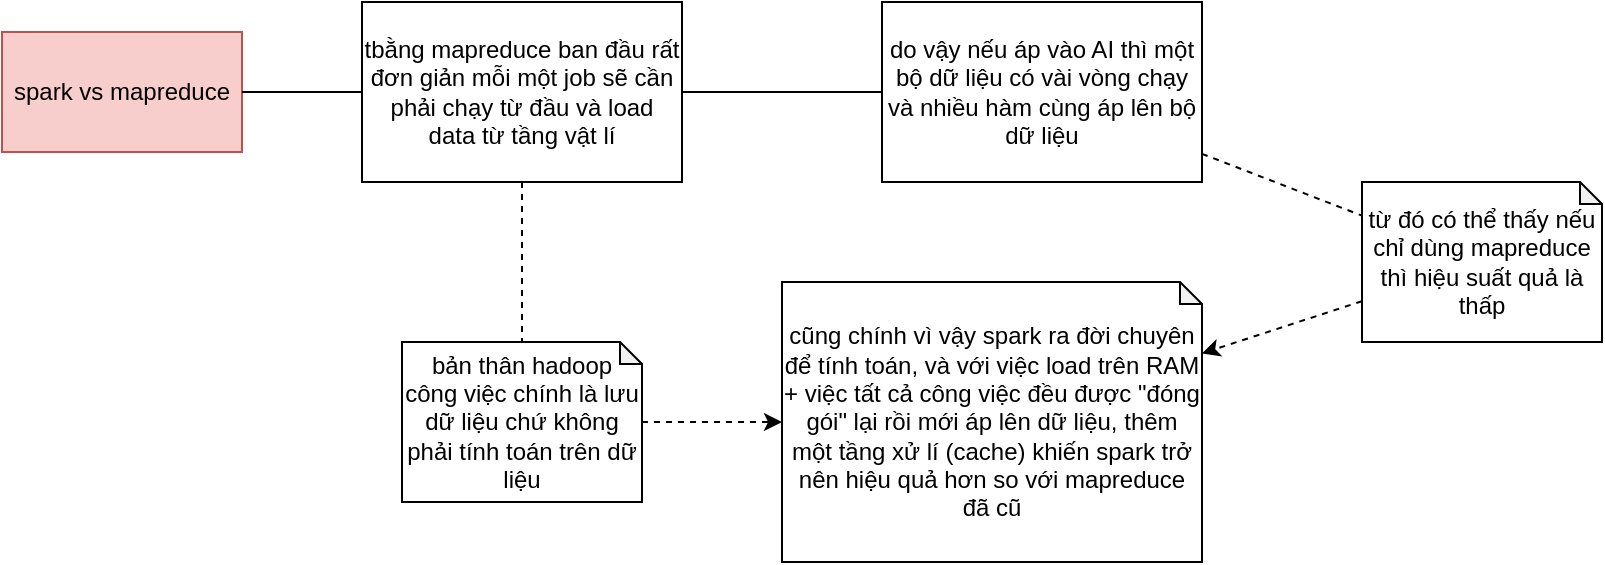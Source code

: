 <mxfile version="15.1.2" type="google" pages="5"><diagram id="J03y1dLQOgS6OXXZXEq_" name="general"><mxGraphModel dx="1422" dy="762" grid="1" gridSize="10" guides="1" tooltips="1" connect="1" arrows="1" fold="1" page="1" pageScale="1" pageWidth="850" pageHeight="1100" math="0" shadow="0"><root><mxCell id="0"/><mxCell id="1" parent="0"/><mxCell id="Kr_FGkrNyMaJazPMLRja-1" value="spark vs mapreduce" style="rounded=0;whiteSpace=wrap;html=1;fillColor=#f8cecc;strokeColor=#b85450;" parent="1" vertex="1"><mxGeometry x="10" y="35" width="120" height="60" as="geometry"/></mxCell><mxCell id="Kr_FGkrNyMaJazPMLRja-2" value="tbằng mapreduce ban đầu rất đơn giản mỗi một job sẽ cần phải chạy từ đầu và load data từ tầng vật lí" style="rounded=0;whiteSpace=wrap;html=1;" parent="1" vertex="1"><mxGeometry x="190" y="20" width="160" height="90" as="geometry"/></mxCell><mxCell id="Kr_FGkrNyMaJazPMLRja-3" value="do vậy nếu áp vào AI thì một bộ dữ liệu có vài vòng chạy và nhiều hàm cùng áp lên bộ dữ liệu" style="rounded=0;whiteSpace=wrap;html=1;" parent="1" vertex="1"><mxGeometry x="450" y="20" width="160" height="90" as="geometry"/></mxCell><mxCell id="Kr_FGkrNyMaJazPMLRja-4" value="từ đó có thể thấy nếu chỉ dùng mapreduce thì hiệu suất quả là thấp" style="shape=note;whiteSpace=wrap;html=1;backgroundOutline=1;darkOpacity=0.05;size=11;" parent="1" vertex="1"><mxGeometry x="690" y="110" width="120" height="80" as="geometry"/></mxCell><mxCell id="Kr_FGkrNyMaJazPMLRja-5" value="" style="endArrow=none;html=1;" parent="1" source="Kr_FGkrNyMaJazPMLRja-1" target="Kr_FGkrNyMaJazPMLRja-2" edge="1"><mxGeometry width="50" height="50" relative="1" as="geometry"><mxPoint x="470" y="350" as="sourcePoint"/><mxPoint x="520" y="300" as="targetPoint"/></mxGeometry></mxCell><mxCell id="Kr_FGkrNyMaJazPMLRja-6" value="" style="endArrow=none;html=1;" parent="1" source="Kr_FGkrNyMaJazPMLRja-2" target="Kr_FGkrNyMaJazPMLRja-3" edge="1"><mxGeometry width="50" height="50" relative="1" as="geometry"><mxPoint x="167.097" y="310" as="sourcePoint"/><mxPoint x="239.355" y="230" as="targetPoint"/></mxGeometry></mxCell><mxCell id="Kr_FGkrNyMaJazPMLRja-7" value="" style="endArrow=none;html=1;dashed=1;" parent="1" source="Kr_FGkrNyMaJazPMLRja-3" target="Kr_FGkrNyMaJazPMLRja-4" edge="1"><mxGeometry width="50" height="50" relative="1" as="geometry"><mxPoint x="360" y="185" as="sourcePoint"/><mxPoint x="470" y="185" as="targetPoint"/></mxGeometry></mxCell><mxCell id="Kr_FGkrNyMaJazPMLRja-8" value="bản thân hadoop công việc chính là lưu dữ liệu chứ không phải tính toán trên dữ liệu" style="shape=note;whiteSpace=wrap;html=1;backgroundOutline=1;darkOpacity=0.05;size=11;" parent="1" vertex="1"><mxGeometry x="210" y="190" width="120" height="80" as="geometry"/></mxCell><mxCell id="Kr_FGkrNyMaJazPMLRja-9" value="" style="endArrow=none;html=1;dashed=1;" parent="1" source="Kr_FGkrNyMaJazPMLRja-2" target="Kr_FGkrNyMaJazPMLRja-8" edge="1"><mxGeometry width="50" height="50" relative="1" as="geometry"><mxPoint x="595" y="185" as="sourcePoint"/><mxPoint x="700" y="185" as="targetPoint"/></mxGeometry></mxCell><mxCell id="Kr_FGkrNyMaJazPMLRja-10" value="cũng chính vì vậy spark ra đời chuyên để tính toán, và với việc load trên RAM + việc tất cả công việc đều được &quot;đóng gói&quot; lại rồi mới áp lên dữ liệu, thêm một tầng xử lí (cache) khiến spark trở nên hiệu quả hơn so với mapreduce đã cũ" style="shape=note;whiteSpace=wrap;html=1;backgroundOutline=1;darkOpacity=0.05;size=11;" parent="1" vertex="1"><mxGeometry x="400" y="160" width="210" height="140" as="geometry"/></mxCell><mxCell id="Kr_FGkrNyMaJazPMLRja-11" value="" style="endArrow=classic;html=1;dashed=1;endFill=1;" parent="1" source="Kr_FGkrNyMaJazPMLRja-4" target="Kr_FGkrNyMaJazPMLRja-10" edge="1"><mxGeometry width="50" height="50" relative="1" as="geometry"><mxPoint x="595" y="185" as="sourcePoint"/><mxPoint x="700" y="185" as="targetPoint"/></mxGeometry></mxCell><mxCell id="Kr_FGkrNyMaJazPMLRja-12" value="" style="endArrow=classic;html=1;dashed=1;endFill=1;" parent="1" source="Kr_FGkrNyMaJazPMLRja-8" target="Kr_FGkrNyMaJazPMLRja-10" edge="1"><mxGeometry width="50" height="50" relative="1" as="geometry"><mxPoint x="600" y="280" as="sourcePoint"/><mxPoint x="677.857" y="360" as="targetPoint"/></mxGeometry></mxCell></root></mxGraphModel></diagram><diagram id="wFaa6Eho_iTm2wMnnv2w" name="components"><mxGraphModel dx="1422" dy="762" grid="1" gridSize="10" guides="1" tooltips="1" connect="1" arrows="1" fold="1" page="1" pageScale="1" pageWidth="850" pageHeight="1100" math="0" shadow="0"><root><mxCell id="gVBBtlB23lEXb_1peoNy-0"/><mxCell id="gVBBtlB23lEXb_1peoNy-1" parent="gVBBtlB23lEXb_1peoNy-0"/><mxCell id="y3WzQJLud64BJgWiE2wc-0" value="&lt;div&gt;&lt;span&gt;+ cách để xử lí tính toán xong xong trong spark&lt;/span&gt;&lt;/div&gt;&lt;div&gt;+ ref tới data từ hadoop, HBase, hoặc các data source khác&lt;/div&gt;&lt;div&gt;+ operations: là các thao tác lên RDD: map, filter, reduce, ...&lt;/div&gt;&lt;span&gt;&lt;div&gt;&lt;/div&gt;&lt;/span&gt;" style="shape=note;whiteSpace=wrap;html=1;backgroundOutline=1;darkOpacity=0.05;size=10;align=left;" parent="gVBBtlB23lEXb_1peoNy-1" vertex="1"><mxGeometry x="280" y="515" width="350" height="70" as="geometry"/></mxCell><mxCell id="y3WzQJLud64BJgWiE2wc-1" value="" style="endArrow=none;dashed=1;html=1;" parent="gVBBtlB23lEXb_1peoNy-1" source="prKl6gJl_jgguPRv3KAl-8" target="y3WzQJLud64BJgWiE2wc-0" edge="1"><mxGeometry width="50" height="50" relative="1" as="geometry"><mxPoint x="1245" y="885" as="sourcePoint"/><mxPoint x="1105" y="885" as="targetPoint"/></mxGeometry></mxCell><mxCell id="y3WzQJLud64BJgWiE2wc-2" value="root" style="rounded=0;whiteSpace=wrap;html=1;fillColor=#f8cecc;strokeColor=#b85450;" parent="gVBBtlB23lEXb_1peoNy-1" vertex="1"><mxGeometry x="365" y="130" width="120" height="60" as="geometry"/></mxCell><mxCell id="prKl6gJl_jgguPRv3KAl-0" value="" style="endArrow=none;html=1;" parent="gVBBtlB23lEXb_1peoNy-1" source="prKl6gJl_jgguPRv3KAl-1" target="y3WzQJLud64BJgWiE2wc-2" edge="1"><mxGeometry width="50" height="50" relative="1" as="geometry"><mxPoint x="216.616" y="120" as="sourcePoint"/><mxPoint x="215.003" y="20" as="targetPoint"/></mxGeometry></mxCell><mxCell id="prKl6gJl_jgguPRv3KAl-1" value="spark core" style="rounded=0;whiteSpace=wrap;html=1;" parent="gVBBtlB23lEXb_1peoNy-1" vertex="1"><mxGeometry x="55" y="135" width="160" height="50" as="geometry"/></mxCell><mxCell id="prKl6gJl_jgguPRv3KAl-2" value="&lt;div&gt;&lt;span&gt;+ lõi&lt;/span&gt;&lt;/div&gt;&lt;div&gt;&lt;span&gt;+ handle scheduling&lt;/span&gt;&lt;/div&gt;&lt;div&gt;&lt;span&gt;+ fault recovery&lt;/span&gt;&lt;/div&gt;&lt;div&gt;&lt;span&gt;+ tương tác với hệ thống lưu trữ&lt;/span&gt;&lt;br&gt;&lt;/div&gt;&lt;span&gt;&lt;div&gt;&lt;/div&gt;&lt;/span&gt;" style="shape=note;whiteSpace=wrap;html=1;backgroundOutline=1;darkOpacity=0.05;size=10;align=left;" parent="gVBBtlB23lEXb_1peoNy-1" vertex="1"><mxGeometry x="45" y="10" width="180" height="90" as="geometry"/></mxCell><mxCell id="prKl6gJl_jgguPRv3KAl-3" value="spark sql" style="rounded=0;whiteSpace=wrap;html=1;" parent="gVBBtlB23lEXb_1peoNy-1" vertex="1"><mxGeometry x="100" y="280" width="160" height="50" as="geometry"/></mxCell><mxCell id="prKl6gJl_jgguPRv3KAl-4" value="&lt;div&gt;&lt;span&gt;+ nằm trên spark core, hỗ trợ truy vấn với dữ liệu có cấu trúc&lt;/span&gt;&lt;/div&gt;&lt;div&gt;+ hỗ trợ odbc, jdbc để connect tới db, data warehouse, BI&lt;/div&gt;&lt;div&gt;+ hỗ trợ các thể loại dữ liệu: Hive Tables, Parquet, JSON&lt;/div&gt;&lt;span&gt;&lt;div&gt;&lt;/div&gt;&lt;/span&gt;" style="shape=note;whiteSpace=wrap;html=1;backgroundOutline=1;darkOpacity=0.05;size=10;align=left;" parent="gVBBtlB23lEXb_1peoNy-1" vertex="1"><mxGeometry x="15" y="400" width="330" height="90" as="geometry"/></mxCell><mxCell id="prKl6gJl_jgguPRv3KAl-5" value="spark stream" style="rounded=0;whiteSpace=wrap;html=1;" parent="gVBBtlB23lEXb_1peoNy-1" vertex="1"><mxGeometry x="530" y="130" width="160" height="50" as="geometry"/></mxCell><mxCell id="prKl6gJl_jgguPRv3KAl-6" value="&lt;div&gt;&lt;span&gt;+ hỗ trợ stream data, fault-tolerant&lt;/span&gt;&lt;br&gt;&lt;/div&gt;&lt;div&gt;+ nó sử dụng spark core scheduling để phần tích luồng dữ liệu&lt;/div&gt;&lt;div&gt;+ chấp nhận data dạng mini-batches và RDD transformation trên dữ liệu đó&lt;/div&gt;&lt;span&gt;&lt;div&gt;&lt;/div&gt;&lt;/span&gt;" style="shape=note;whiteSpace=wrap;html=1;backgroundOutline=1;darkOpacity=0.05;size=10;align=left;" parent="gVBBtlB23lEXb_1peoNy-1" vertex="1"><mxGeometry x="440" y="10" width="340" height="80" as="geometry"/></mxCell><mxCell id="prKl6gJl_jgguPRv3KAl-7" value="MLlib" style="rounded=0;whiteSpace=wrap;html=1;" parent="gVBBtlB23lEXb_1peoNy-1" vertex="1"><mxGeometry x="600" y="270" width="160" height="50" as="geometry"/></mxCell><mxCell id="prKl6gJl_jgguPRv3KAl-8" value="RDD" style="rounded=0;whiteSpace=wrap;html=1;" parent="gVBBtlB23lEXb_1peoNy-1" vertex="1"><mxGeometry x="380" y="300" width="160" height="50" as="geometry"/></mxCell><mxCell id="prKl6gJl_jgguPRv3KAl-9" value="" style="endArrow=none;html=1;" parent="gVBBtlB23lEXb_1peoNy-1" source="y3WzQJLud64BJgWiE2wc-2" target="prKl6gJl_jgguPRv3KAl-8" edge="1"><mxGeometry width="50" height="50" relative="1" as="geometry"><mxPoint x="225" y="202.586" as="sourcePoint"/><mxPoint x="375" y="179.31" as="targetPoint"/></mxGeometry></mxCell><mxCell id="prKl6gJl_jgguPRv3KAl-10" value="" style="endArrow=none;html=1;" parent="gVBBtlB23lEXb_1peoNy-1" source="y3WzQJLud64BJgWiE2wc-2" target="prKl6gJl_jgguPRv3KAl-3" edge="1"><mxGeometry width="50" height="50" relative="1" as="geometry"><mxPoint x="453.387" y="200" as="sourcePoint"/><mxPoint x="514.677" y="300" as="targetPoint"/></mxGeometry></mxCell><mxCell id="prKl6gJl_jgguPRv3KAl-11" value="" style="endArrow=none;html=1;" parent="gVBBtlB23lEXb_1peoNy-1" source="y3WzQJLud64BJgWiE2wc-2" target="prKl6gJl_jgguPRv3KAl-5" edge="1"><mxGeometry width="50" height="50" relative="1" as="geometry"><mxPoint x="453.387" y="200" as="sourcePoint"/><mxPoint x="514.677" y="300" as="targetPoint"/></mxGeometry></mxCell><mxCell id="prKl6gJl_jgguPRv3KAl-12" value="" style="endArrow=none;dashed=1;html=1;" parent="gVBBtlB23lEXb_1peoNy-1" source="prKl6gJl_jgguPRv3KAl-3" target="prKl6gJl_jgguPRv3KAl-4" edge="1"><mxGeometry width="50" height="50" relative="1" as="geometry"><mxPoint x="183.697" y="300" as="sourcePoint"/><mxPoint x="180.001" y="470" as="targetPoint"/></mxGeometry></mxCell><mxCell id="prKl6gJl_jgguPRv3KAl-13" value="" style="endArrow=none;dashed=1;html=1;" parent="gVBBtlB23lEXb_1peoNy-1" source="prKl6gJl_jgguPRv3KAl-2" target="prKl6gJl_jgguPRv3KAl-1" edge="1"><mxGeometry width="50" height="50" relative="1" as="geometry"><mxPoint x="170.893" y="340" as="sourcePoint"/><mxPoint x="140" y="210" as="targetPoint"/></mxGeometry></mxCell><mxCell id="prKl6gJl_jgguPRv3KAl-14" value="" style="endArrow=none;html=1;" parent="gVBBtlB23lEXb_1peoNy-1" source="y3WzQJLud64BJgWiE2wc-2" target="prKl6gJl_jgguPRv3KAl-7" edge="1"><mxGeometry width="50" height="50" relative="1" as="geometry"><mxPoint x="422.419" y="200" as="sourcePoint"/><mxPoint x="380.484" y="300" as="targetPoint"/></mxGeometry></mxCell><mxCell id="prKl6gJl_jgguPRv3KAl-15" value="" style="endArrow=none;dashed=1;html=1;" parent="gVBBtlB23lEXb_1peoNy-1" source="prKl6gJl_jgguPRv3KAl-6" target="prKl6gJl_jgguPRv3KAl-5" edge="1"><mxGeometry width="50" height="50" relative="1" as="geometry"><mxPoint x="155.179" y="120" as="sourcePoint"/><mxPoint x="147.679" y="190" as="targetPoint"/></mxGeometry></mxCell></root></mxGraphModel></diagram><diagram id="qAojz9YGfOOo-KWN2DOL" name="how it run"><mxGraphModel dx="1422" dy="762" grid="1" gridSize="10" guides="1" tooltips="1" connect="1" arrows="1" fold="1" page="1" pageScale="1" pageWidth="850" pageHeight="1100" math="0" shadow="0"><root><mxCell id="gXvFmM841ZWarBAq_gcJ-0"/><mxCell id="gXvFmM841ZWarBAq_gcJ-1" parent="gXvFmM841ZWarBAq_gcJ-0"/><mxCell id="ltlWeRxYH-l_miJ8wRap-0" value="Spark Applications" style="rounded=0;whiteSpace=wrap;html=1;" parent="gXvFmM841ZWarBAq_gcJ-1" vertex="1"><mxGeometry x="225" y="200" width="125" height="50" as="geometry"/></mxCell><mxCell id="ltlWeRxYH-l_miJ8wRap-1" value="Spark Applications consist of a driver process and a set of executor processes." style="shape=note;whiteSpace=wrap;html=1;backgroundOutline=1;darkOpacity=0.05;size=10;align=left;" parent="gXvFmM841ZWarBAq_gcJ-1" vertex="1"><mxGeometry x="510" y="190" width="140" height="60" as="geometry"/></mxCell><mxCell id="ltlWeRxYH-l_miJ8wRap-2" value="&lt;span&gt;&lt;div&gt;The driver process runs your main()&amp;nbsp;&lt;span&gt;function, sits on a node in the cluster, and is responsible for three things:&lt;/span&gt;&lt;/div&gt;- maintaining information about the Spark&amp;nbsp;&lt;/span&gt;&lt;span&gt;Application&lt;br&gt;- responding to a user’s program or input&lt;br&gt;- analyzing, distributing, and scheduling work across the&amp;nbsp;&lt;/span&gt;&lt;span&gt;executors (defined momentarily).&lt;/span&gt;&amp;nbsp;" style="shape=note;whiteSpace=wrap;html=1;backgroundOutline=1;darkOpacity=0.05;size=10;align=left;" parent="gXvFmM841ZWarBAq_gcJ-1" vertex="1"><mxGeometry x="433.75" y="290" width="292.5" height="110" as="geometry"/></mxCell><mxCell id="ltlWeRxYH-l_miJ8wRap-3" value="" style="endArrow=none;dashed=1;html=1;" parent="gXvFmM841ZWarBAq_gcJ-1" source="ltlWeRxYH-l_miJ8wRap-2" target="ltlWeRxYH-l_miJ8wRap-1" edge="1"><mxGeometry width="50" height="50" relative="1" as="geometry"><mxPoint x="290" y="310" as="sourcePoint"/><mxPoint x="340" y="260" as="targetPoint"/></mxGeometry></mxCell><mxCell id="ltlWeRxYH-l_miJ8wRap-4" value="" style="endArrow=none;dashed=1;html=1;" parent="gXvFmM841ZWarBAq_gcJ-1" source="ltlWeRxYH-l_miJ8wRap-1" target="ltlWeRxYH-l_miJ8wRap-0" edge="1"><mxGeometry width="50" height="50" relative="1" as="geometry"><mxPoint x="614.091" y="270" as="sourcePoint"/><mxPoint x="607.273" y="180" as="targetPoint"/></mxGeometry></mxCell><mxCell id="ltlWeRxYH-l_miJ8wRap-5" value="&lt;div&gt;The executors are responsible for actually executing the work that the driver assigns them. This means, each&amp;nbsp;&lt;span&gt;executor is responsible for only two things:&lt;/span&gt;&lt;/div&gt;&lt;div&gt;&lt;span&gt;- executing code assigned to it by the driver&lt;/span&gt;&lt;/div&gt;&lt;div&gt;&lt;span&gt;- reporting the state of the&amp;nbsp;&lt;/span&gt;&lt;span&gt;computation, on that executor, back to the driver node.&lt;/span&gt;&lt;/div&gt;" style="shape=note;whiteSpace=wrap;html=1;backgroundOutline=1;darkOpacity=0.05;size=10;align=left;" parent="gXvFmM841ZWarBAq_gcJ-1" vertex="1"><mxGeometry x="405" y="40" width="350" height="100" as="geometry"/></mxCell><mxCell id="ltlWeRxYH-l_miJ8wRap-6" value="" style="endArrow=none;dashed=1;html=1;" parent="gXvFmM841ZWarBAq_gcJ-1" source="ltlWeRxYH-l_miJ8wRap-1" target="ltlWeRxYH-l_miJ8wRap-5" edge="1"><mxGeometry width="50" height="50" relative="1" as="geometry"><mxPoint x="605" y="290" as="sourcePoint"/><mxPoint x="605" y="260" as="targetPoint"/></mxGeometry></mxCell><mxCell id="gBOwrZbw6_vHD-qA7gWV-0" value="root" style="rounded=0;whiteSpace=wrap;html=1;fillColor=#f8cecc;strokeColor=#b85450;" parent="gXvFmM841ZWarBAq_gcJ-1" vertex="1"><mxGeometry x="230" y="350" width="120" height="60" as="geometry"/></mxCell><mxCell id="-xIZ4LT1XqabMxBn9Wxk-0" value="" style="endArrow=none;html=1;" parent="gXvFmM841ZWarBAq_gcJ-1" source="gBOwrZbw6_vHD-qA7gWV-0" target="ltlWeRxYH-l_miJ8wRap-0" edge="1"><mxGeometry width="50" height="50" relative="1" as="geometry"><mxPoint x="283.962" y="350" as="sourcePoint"/><mxPoint x="106.038" y="145" as="targetPoint"/></mxGeometry></mxCell><mxCell id="uzpMGIVPP9_4liR5vBnj-0" value="DAG&lt;br&gt;(Directed Acyclic Graph)" style="rounded=0;whiteSpace=wrap;html=1;" parent="gXvFmM841ZWarBAq_gcJ-1" vertex="1"><mxGeometry x="210" y="480" width="160" height="50" as="geometry"/></mxCell><mxCell id="uzpMGIVPP9_4liR5vBnj-1" value="" style="endArrow=none;html=1;" parent="gXvFmM841ZWarBAq_gcJ-1" source="gBOwrZbw6_vHD-qA7gWV-0" target="uzpMGIVPP9_4liR5vBnj-0" edge="1"><mxGeometry width="50" height="50" relative="1" as="geometry"><mxPoint x="320" y="360" as="sourcePoint"/><mxPoint x="320" y="270" as="targetPoint"/></mxGeometry></mxCell><mxCell id="uzpMGIVPP9_4liR5vBnj-2" value="là đồ thị có hướng hữu hạn gồm hữu hạn các đỉnh và các cạnh&lt;br&gt;- đỉnh là các RDD&lt;br&gt;- cạnh nối giữa 2 RDD, là operation áp lên RDD trước đó&lt;br&gt;&lt;span&gt;&lt;div&gt;&lt;/div&gt;&lt;/span&gt;" style="shape=note;whiteSpace=wrap;html=1;backgroundOutline=1;darkOpacity=0.05;size=10;align=left;" parent="gXvFmM841ZWarBAq_gcJ-1" vertex="1"><mxGeometry x="450" y="455" width="210" height="100" as="geometry"/></mxCell><mxCell id="uzpMGIVPP9_4liR5vBnj-3" value="" style="endArrow=none;dashed=1;html=1;" parent="gXvFmM841ZWarBAq_gcJ-1" source="uzpMGIVPP9_4liR5vBnj-2" target="uzpMGIVPP9_4liR5vBnj-0" edge="1"><mxGeometry width="50" height="50" relative="1" as="geometry"><mxPoint x="520" y="230" as="sourcePoint"/><mxPoint x="405" y="230" as="targetPoint"/></mxGeometry></mxCell><mxCell id="2hd1qOMqcgpoUnOg-26u-0" value="DAG Scheduler" style="rounded=0;whiteSpace=wrap;html=1;" parent="gXvFmM841ZWarBAq_gcJ-1" vertex="1"><mxGeometry x="10" y="480" width="150" height="50" as="geometry"/></mxCell><mxCell id="2hd1qOMqcgpoUnOg-26u-1" value="" style="endArrow=none;html=1;" parent="gXvFmM841ZWarBAq_gcJ-1" source="uzpMGIVPP9_4liR5vBnj-0" target="2hd1qOMqcgpoUnOg-26u-0" edge="1"><mxGeometry width="50" height="50" relative="1" as="geometry"><mxPoint x="319.062" y="420" as="sourcePoint"/><mxPoint x="316.25" y="510" as="targetPoint"/></mxGeometry></mxCell><mxCell id="2hd1qOMqcgpoUnOg-26u-2" value="dã DAG thành các stages và task&lt;br&gt;&lt;br&gt;&lt;span&gt;&lt;div&gt;&lt;/div&gt;&lt;/span&gt;" style="shape=note;whiteSpace=wrap;html=1;backgroundOutline=1;darkOpacity=0.05;size=10;align=left;" parent="gXvFmM841ZWarBAq_gcJ-1" vertex="1"><mxGeometry x="15" y="350" width="140" height="60" as="geometry"/></mxCell><mxCell id="2hd1qOMqcgpoUnOg-26u-3" value="" style="endArrow=none;dashed=1;html=1;" parent="gXvFmM841ZWarBAq_gcJ-1" source="2hd1qOMqcgpoUnOg-26u-2" target="2hd1qOMqcgpoUnOg-26u-0" edge="1"><mxGeometry width="50" height="50" relative="1" as="geometry"><mxPoint x="490" y="500" as="sourcePoint"/><mxPoint x="400" y="500" as="targetPoint"/></mxGeometry></mxCell><mxCell id="2hd1qOMqcgpoUnOg-26u-4" value="Stage" style="rounded=0;whiteSpace=wrap;html=1;" parent="gXvFmM841ZWarBAq_gcJ-1" vertex="1"><mxGeometry x="230" y="590" width="120" height="50" as="geometry"/></mxCell><mxCell id="2hd1qOMqcgpoUnOg-26u-5" value="Task" style="rounded=0;whiteSpace=wrap;html=1;" parent="gXvFmM841ZWarBAq_gcJ-1" vertex="1"><mxGeometry x="240" y="680" width="100" height="50" as="geometry"/></mxCell><mxCell id="2hd1qOMqcgpoUnOg-26u-6" value="" style="endArrow=none;html=1;" parent="gXvFmM841ZWarBAq_gcJ-1" source="2hd1qOMqcgpoUnOg-26u-5" target="2hd1qOMqcgpoUnOg-26u-4" edge="1"><mxGeometry width="50" height="50" relative="1" as="geometry"><mxPoint x="311.25" y="510" as="sourcePoint"/><mxPoint x="313.75" y="560" as="targetPoint"/></mxGeometry></mxCell><mxCell id="2hd1qOMqcgpoUnOg-26u-7" value="" style="endArrow=none;html=1;" parent="gXvFmM841ZWarBAq_gcJ-1" source="2hd1qOMqcgpoUnOg-26u-4" target="uzpMGIVPP9_4liR5vBnj-0" edge="1"><mxGeometry width="50" height="50" relative="1" as="geometry"><mxPoint x="230" y="488.721" as="sourcePoint"/><mxPoint x="170" y="491.512" as="targetPoint"/></mxGeometry></mxCell><mxCell id="2hd1qOMqcgpoUnOg-26u-8" value="stage gồm các task, tùy vào số lượng partition sẽ thực thi số lượng task song song tương ứng&lt;br&gt;&lt;span&gt;&lt;div&gt;&lt;/div&gt;&lt;/span&gt;" style="shape=note;whiteSpace=wrap;html=1;backgroundOutline=1;darkOpacity=0.05;size=10;align=left;" parent="gXvFmM841ZWarBAq_gcJ-1" vertex="1"><mxGeometry x="460" y="570" width="140" height="80" as="geometry"/></mxCell><mxCell id="2hd1qOMqcgpoUnOg-26u-9" value="" style="endArrow=none;dashed=1;html=1;" parent="gXvFmM841ZWarBAq_gcJ-1" source="2hd1qOMqcgpoUnOg-26u-8" target="2hd1qOMqcgpoUnOg-26u-4" edge="1"><mxGeometry width="50" height="50" relative="1" as="geometry"><mxPoint x="105.714" y="420" as="sourcePoint"/><mxPoint x="98.571" y="470" as="targetPoint"/></mxGeometry></mxCell><mxCell id="2hd1qOMqcgpoUnOg-26u-10" value="Tổng quan DAG chạy:&lt;br&gt;- gọi một action (VD: count(), show(), ...)&lt;br&gt;- spark sẽ submit operator graph lên DAG Scheduler&lt;br&gt;- DAG Scheduler dã graph thành stage, task&lt;br&gt;- sau đó công việc này được đẩy tới Cluster Manager&lt;br&gt;để forward cho Slave (các slave hay cluster manager&lt;br&gt;không có thông tin bất kì gì liên quan tới stage, nó chỉ&lt;br&gt;làm theo hướng dẫn)&lt;br&gt;" style="shape=note;whiteSpace=wrap;html=1;backgroundOutline=1;darkOpacity=0.05;size=10;align=left;" parent="gXvFmM841ZWarBAq_gcJ-1" vertex="1"><mxGeometry x="30" y="790" width="290" height="180" as="geometry"/></mxCell><mxCell id="2hd1qOMqcgpoUnOg-26u-11" value="" style="endArrow=none;dashed=1;html=1;" parent="gXvFmM841ZWarBAq_gcJ-1" source="2hd1qOMqcgpoUnOg-26u-12" target="2hd1qOMqcgpoUnOg-26u-5" edge="1"><mxGeometry width="50" height="50" relative="1" as="geometry"><mxPoint x="650" y="750" as="sourcePoint"/><mxPoint x="340" y="624.032" as="targetPoint"/></mxGeometry></mxCell><mxCell id="2hd1qOMqcgpoUnOg-26u-12" value="là đơn vị nhỏ nhất, là thứ mà các slave nhận được và thực thi theo hướng dẫn&lt;br&gt;&lt;span&gt;&lt;div&gt;&lt;/div&gt;&lt;/span&gt;" style="shape=note;whiteSpace=wrap;html=1;backgroundOutline=1;darkOpacity=0.05;size=10;align=left;" parent="gXvFmM841ZWarBAq_gcJ-1" vertex="1"><mxGeometry x="460" y="665" width="150" height="80" as="geometry"/></mxCell></root></mxGraphModel></diagram><diagram id="uJnNDibjhWsu-1HjDqjd" name="data"><mxGraphModel dx="1422" dy="762" grid="1" gridSize="10" guides="1" tooltips="1" connect="1" arrows="1" fold="1" page="1" pageScale="1" pageWidth="1100" pageHeight="850" math="0" shadow="0"><root><mxCell id="OPayOlJ8U37l8OofYvwp-0"/><mxCell id="OPayOlJ8U37l8OofYvwp-1" parent="OPayOlJ8U37l8OofYvwp-0"/><mxCell id="OPayOlJ8U37l8OofYvwp-2" value="root" style="rounded=0;whiteSpace=wrap;html=1;fillColor=#f8cecc;strokeColor=#b85450;" parent="OPayOlJ8U37l8OofYvwp-1" vertex="1"><mxGeometry x="245" y="60" width="120" height="60" as="geometry"/></mxCell><mxCell id="OPayOlJ8U37l8OofYvwp-4" value="RDDs (Resilient Distributed Datasets)" style="rounded=0;whiteSpace=wrap;html=1;align=left;" parent="OPayOlJ8U37l8OofYvwp-1" vertex="1"><mxGeometry x="200" y="170" width="210" height="70" as="geometry"/></mxCell><mxCell id="OPayOlJ8U37l8OofYvwp-15" value="- distributed collections + partition: spark break thành các phân vùng và dùng executor để thực thi&lt;br&gt;- executor: thực thi các dòng code được giao&lt;br&gt;TÓM LẠI: vậy 100 partition và 1 executor thì cũng chỉ có 1 đơn vị tính toán, 1 partition, 100 executor thì cũng chỉ tính toán trên 1 đơn vị, tất nhiên có thể custom dùng API của RDD để xác định các con số ở trên&lt;br&gt;&lt;span&gt;&lt;div&gt;&lt;/div&gt;&lt;/span&gt;" style="shape=note;whiteSpace=wrap;html=1;backgroundOutline=1;darkOpacity=0.05;size=10;align=left;" parent="OPayOlJ8U37l8OofYvwp-1" vertex="1"><mxGeometry x="550" y="140" width="320" height="130" as="geometry"/></mxCell><mxCell id="RCPZZgzrq_5698uluoM4-0" value="" style="endArrow=none;html=1;" parent="OPayOlJ8U37l8OofYvwp-1" source="OPayOlJ8U37l8OofYvwp-2" target="OPayOlJ8U37l8OofYvwp-4" edge="1"><mxGeometry width="50" height="50" relative="1" as="geometry"><mxPoint x="310" y="70" as="sourcePoint"/><mxPoint x="310" y="-20" as="targetPoint"/></mxGeometry></mxCell><mxCell id="RCPZZgzrq_5698uluoM4-1" value="" style="endArrow=none;dashed=1;html=1;" parent="OPayOlJ8U37l8OofYvwp-1" source="OPayOlJ8U37l8OofYvwp-15" target="OPayOlJ8U37l8OofYvwp-4" edge="1"><mxGeometry width="50" height="50" relative="1" as="geometry"><mxPoint x="510" y="-60" as="sourcePoint"/><mxPoint x="395" y="-60" as="targetPoint"/></mxGeometry></mxCell><mxCell id="RCPZZgzrq_5698uluoM4-2" value="&lt;span style=&quot;color: rgb(0 , 0 , 0) ; font-family: &amp;#34;helvetica&amp;#34; ; font-size: 12px ; font-style: normal ; font-weight: 400 ; letter-spacing: normal ; text-align: left ; text-indent: 0px ; text-transform: none ; word-spacing: 0px ; background-color: rgb(248 , 249 , 250) ; display: inline ; float: none&quot;&gt;DataFrame&lt;/span&gt;" style="rounded=0;whiteSpace=wrap;html=1;" parent="OPayOlJ8U37l8OofYvwp-1" vertex="1"><mxGeometry x="240" y="300" width="125" height="50" as="geometry"/></mxCell><mxCell id="RCPZZgzrq_5698uluoM4-3" value="" style="endArrow=none;html=1;" parent="OPayOlJ8U37l8OofYvwp-1" source="OPayOlJ8U37l8OofYvwp-4" target="RCPZZgzrq_5698uluoM4-2" edge="1"><mxGeometry width="50" height="50" relative="1" as="geometry"><mxPoint x="354.286" y="130" as="sourcePoint"/><mxPoint x="413.333" y="170" as="targetPoint"/></mxGeometry></mxCell><mxCell id="RCPZZgzrq_5698uluoM4-5" value="structured data, spread sheet, nhưng các row của chúng được phân phối trên các node chứ không phải 1 node&lt;br&gt;&lt;span&gt;&lt;div&gt;&lt;/div&gt;&lt;/span&gt;" style="shape=note;whiteSpace=wrap;html=1;backgroundOutline=1;darkOpacity=0.05;size=10;align=left;" parent="OPayOlJ8U37l8OofYvwp-1" vertex="1"><mxGeometry x="500" y="290" width="180" height="70" as="geometry"/></mxCell><mxCell id="RCPZZgzrq_5698uluoM4-6" value="" style="endArrow=none;dashed=1;html=1;" parent="OPayOlJ8U37l8OofYvwp-1" source="RCPZZgzrq_5698uluoM4-5" target="RCPZZgzrq_5698uluoM4-2" edge="1"><mxGeometry width="50" height="50" relative="1" as="geometry"><mxPoint x="660" y="205" as="sourcePoint"/><mxPoint x="570" y="205" as="targetPoint"/></mxGeometry></mxCell><mxCell id="RCPZZgzrq_5698uluoM4-7" value="&lt;span style=&quot;color: rgb(0 , 0 , 0) ; font-family: &amp;#34;helvetica&amp;#34; ; font-size: 12px ; font-style: normal ; font-weight: 400 ; letter-spacing: normal ; text-align: left ; text-indent: 0px ; text-transform: none ; word-spacing: 0px ; background-color: rgb(248 , 249 , 250) ; display: inline ; float: none&quot;&gt;Transformation&lt;/span&gt;" style="rounded=0;whiteSpace=wrap;html=1;" parent="OPayOlJ8U37l8OofYvwp-1" vertex="1"><mxGeometry x="240" y="417.5" width="125" height="50" as="geometry"/></mxCell><mxCell id="RCPZZgzrq_5698uluoM4-8" value="" style="endArrow=classic;html=1;endFill=1;" parent="OPayOlJ8U37l8OofYvwp-1" source="RCPZZgzrq_5698uluoM4-2" target="RCPZZgzrq_5698uluoM4-7" edge="1"><mxGeometry width="50" height="50" relative="1" as="geometry"><mxPoint x="350.583" y="250" as="sourcePoint"/><mxPoint x="410" y="500" as="targetPoint"/></mxGeometry></mxCell><mxCell id="RCPZZgzrq_5698uluoM4-9" value="" style="endArrow=none;dashed=1;html=1;" parent="OPayOlJ8U37l8OofYvwp-1" source="RCPZZgzrq_5698uluoM4-10" target="RCPZZgzrq_5698uluoM4-7" edge="1"><mxGeometry width="50" height="50" relative="1" as="geometry"><mxPoint x="639.375" y="450" as="sourcePoint"/><mxPoint x="478.958" y="340" as="targetPoint"/></mxGeometry></mxCell><mxCell id="RCPZZgzrq_5698uluoM4-10" value="- narrow transformation: giống kiểu hàm map 1 : 1&lt;br&gt;không yêu cầu data ở các slave phải trao đổi vs nhau&lt;br&gt;- wide transformation (Shuffles): map m:n&amp;nbsp;giống mạng neural khi nhiều nút ở layer trước cùng tạo ra 1 nút ở layer sau và số lượng nút sau có thể khác nút trước, do đó yêu cầu data ở các slave phải bắn dữ liệu qua lại&lt;br&gt;&lt;span&gt;&lt;div&gt;&lt;/div&gt;&lt;/span&gt;" style="shape=note;whiteSpace=wrap;html=1;backgroundOutline=1;darkOpacity=0.05;size=10;align=left;" parent="OPayOlJ8U37l8OofYvwp-1" vertex="1"><mxGeometry x="500" y="372.5" width="310" height="95" as="geometry"/></mxCell><mxCell id="RCPZZgzrq_5698uluoM4-13" value="&lt;div style=&quot;text-align: left&quot;&gt;&lt;span&gt;&lt;font face=&quot;helvetica&quot;&gt;Lazy Evalutaion&lt;/font&gt;&lt;/span&gt;&lt;/div&gt;" style="rounded=0;whiteSpace=wrap;html=1;" parent="OPayOlJ8U37l8OofYvwp-1" vertex="1"><mxGeometry x="245" y="520" width="125" height="50" as="geometry"/></mxCell><mxCell id="RCPZZgzrq_5698uluoM4-14" value="&lt;div style=&quot;text-align: left&quot;&gt;&lt;span&gt;&lt;font face=&quot;helvetica&quot;&gt;Action&lt;/font&gt;&lt;/span&gt;&lt;/div&gt;" style="rounded=0;whiteSpace=wrap;html=1;" parent="OPayOlJ8U37l8OofYvwp-1" vertex="1"><mxGeometry x="242.5" y="645" width="125" height="50" as="geometry"/></mxCell><mxCell id="RCPZZgzrq_5698uluoM4-15" value="" style="endArrow=classic;html=1;endFill=1;" parent="OPayOlJ8U37l8OofYvwp-1" source="RCPZZgzrq_5698uluoM4-7" target="RCPZZgzrq_5698uluoM4-13" edge="1"><mxGeometry width="50" height="50" relative="1" as="geometry"><mxPoint x="430" y="340" as="sourcePoint"/><mxPoint x="395" y="410" as="targetPoint"/></mxGeometry></mxCell><mxCell id="RCPZZgzrq_5698uluoM4-16" value="" style="endArrow=classic;html=1;endFill=1;" parent="OPayOlJ8U37l8OofYvwp-1" source="RCPZZgzrq_5698uluoM4-13" target="RCPZZgzrq_5698uluoM4-14" edge="1"><mxGeometry width="50" height="50" relative="1" as="geometry"><mxPoint x="414.118" y="460" as="sourcePoint"/><mxPoint x="565.882" y="580" as="targetPoint"/></mxGeometry></mxCell><mxCell id="RCPZZgzrq_5698uluoM4-17" value="thay vì tính toán immediate cùng với code, mình chỉ tính toán khi cần thiết (a very last step), điều này cho phép mình build một graph of computation, từ đó build một plan tính toán và tối ưu nhất có thể: ví dụ đến cuối mình chỉ lấy 1 best thì có thể lấy 1 best tại các node và tổng hợp lại sau đó ?&lt;br&gt;&lt;span&gt;&lt;div&gt;&lt;/div&gt;&lt;/span&gt;" style="shape=note;whiteSpace=wrap;html=1;backgroundOutline=1;darkOpacity=0.05;size=10;align=left;" parent="OPayOlJ8U37l8OofYvwp-1" vertex="1"><mxGeometry x="490" y="495" width="280" height="100" as="geometry"/></mxCell><mxCell id="RCPZZgzrq_5698uluoM4-18" value="" style="endArrow=none;dashed=1;html=1;" parent="OPayOlJ8U37l8OofYvwp-1" source="RCPZZgzrq_5698uluoM4-17" target="RCPZZgzrq_5698uluoM4-13" edge="1"><mxGeometry width="50" height="50" relative="1" as="geometry"><mxPoint x="505" y="439.757" as="sourcePoint"/><mxPoint x="445" y="437.427" as="targetPoint"/></mxGeometry></mxCell><mxCell id="RCPZZgzrq_5698uluoM4-19" value="operation bắt buộc làm ngay gồm:&lt;br&gt;- view data&lt;br&gt;- collect data&lt;br&gt;- write to output&lt;br&gt;&lt;span&gt;&lt;div&gt;&lt;/div&gt;&lt;/span&gt;" style="shape=note;whiteSpace=wrap;html=1;backgroundOutline=1;darkOpacity=0.05;size=10;align=left;" parent="OPayOlJ8U37l8OofYvwp-1" vertex="1"><mxGeometry x="510" y="630" width="190" height="80" as="geometry"/></mxCell><mxCell id="RCPZZgzrq_5698uluoM4-20" value="" style="endArrow=none;dashed=1;html=1;" parent="OPayOlJ8U37l8OofYvwp-1" source="RCPZZgzrq_5698uluoM4-19" target="RCPZZgzrq_5698uluoM4-14" edge="1"><mxGeometry width="50" height="50" relative="1" as="geometry"><mxPoint x="500" y="548.155" as="sourcePoint"/><mxPoint x="445" y="551.359" as="targetPoint"/></mxGeometry></mxCell></root></mxGraphModel></diagram><diagram id="csZvH7zZLeYmHaNMUz6f" name="cons"><mxGraphModel dx="1422" dy="762" grid="1" gridSize="10" guides="1" tooltips="1" connect="1" arrows="1" fold="1" page="1" pageScale="1" pageWidth="850" pageHeight="1100" math="0" shadow="0"><root><mxCell id="y5id5gKKIeStFw41Q6N5-0"/><mxCell id="y5id5gKKIeStFw41Q6N5-1" parent="y5id5gKKIeStFw41Q6N5-0"/><mxCell id="rSn5DCUX_YBxEurQFktb-0" value="# SPARK CONS&lt;br&gt;a. No Support for Real-time Processing&lt;br&gt;Basically, Spark is near real-time processing of live data. In other words, Micro-batch processing takes place in Spark Streaming. Hence we can not say Spark is completely Real-time Processing engine.&lt;br&gt;&lt;br&gt;b. Problem with Small File&lt;br&gt;In RDD, each file is a small partition. It means, there is the large amount of tiny partition within an RDD. Hence, if we want efficiency in our processing, the RDDs should be repartitioned into some manageable format. Basically, that demands extensive shuffling over the network.&lt;br&gt;&lt;br&gt;c. No File Management System&lt;br&gt;A major issue is Spark does not have its own file management system. Basically, it relies on some other platform like Hadoop or another cloud-based platform.&lt;br&gt;&lt;br&gt;d. Expensive&lt;br&gt;While we desire cost-efficient processing of big data, Spark turns out to be very expensive. Since keeping data in memory is quite expensive. However the memory consumption is very high, and it is not handled in a user-friendly manner. Moreover, we require lots of RAM to run in-memory, thus the cost of spark is much higher.&lt;br&gt;&lt;br&gt;e. Less number of Algorithms&lt;br&gt;Spark MLlib have very less number of available algorithms. For example, Tanimoto distance.&lt;br&gt;&lt;br&gt;f. Manual Optimization&lt;br&gt;It is must that Spark job is manually optimized and is adequate to specific datasets. Moreover, to partition and cache in spark to be correct, it is must to control it manually.&lt;br&gt;&lt;br&gt;g. Iterative Processing&lt;br&gt;Basically, here data iterates in batches. Also, each iteration is scheduled and executed separately.&lt;br&gt;&lt;br&gt;h. Latency&lt;br&gt;On comparing with Flink, Apache Spark has higher latency.&lt;br&gt;&lt;br&gt;i. Window Criteria&lt;br&gt;Spark only support time-based window criteria not record based window criteria." style="shape=note;whiteSpace=wrap;html=1;backgroundOutline=1;darkOpacity=0.05;size=11;align=left;" parent="y5id5gKKIeStFw41Q6N5-1" vertex="1"><mxGeometry x="90" y="140" width="460" height="560" as="geometry"/></mxCell><mxCell id="rSn5DCUX_YBxEurQFktb-1" value="" style="endArrow=none;dashed=1;html=1;" parent="y5id5gKKIeStFw41Q6N5-1" source="rSn5DCUX_YBxEurQFktb-2" target="rSn5DCUX_YBxEurQFktb-0" edge="1"><mxGeometry width="50" height="50" relative="1" as="geometry"><mxPoint x="650" y="425" as="sourcePoint"/><mxPoint x="730" y="259.375" as="targetPoint"/></mxGeometry></mxCell><mxCell id="rSn5DCUX_YBxEurQFktb-2" value="CONS" style="rounded=0;whiteSpace=wrap;html=1;fillColor=#f8cecc;strokeColor=#b85450;" parent="y5id5gKKIeStFw41Q6N5-1" vertex="1"><mxGeometry x="270" y="50" width="120" height="60" as="geometry"/></mxCell></root></mxGraphModel></diagram></mxfile>